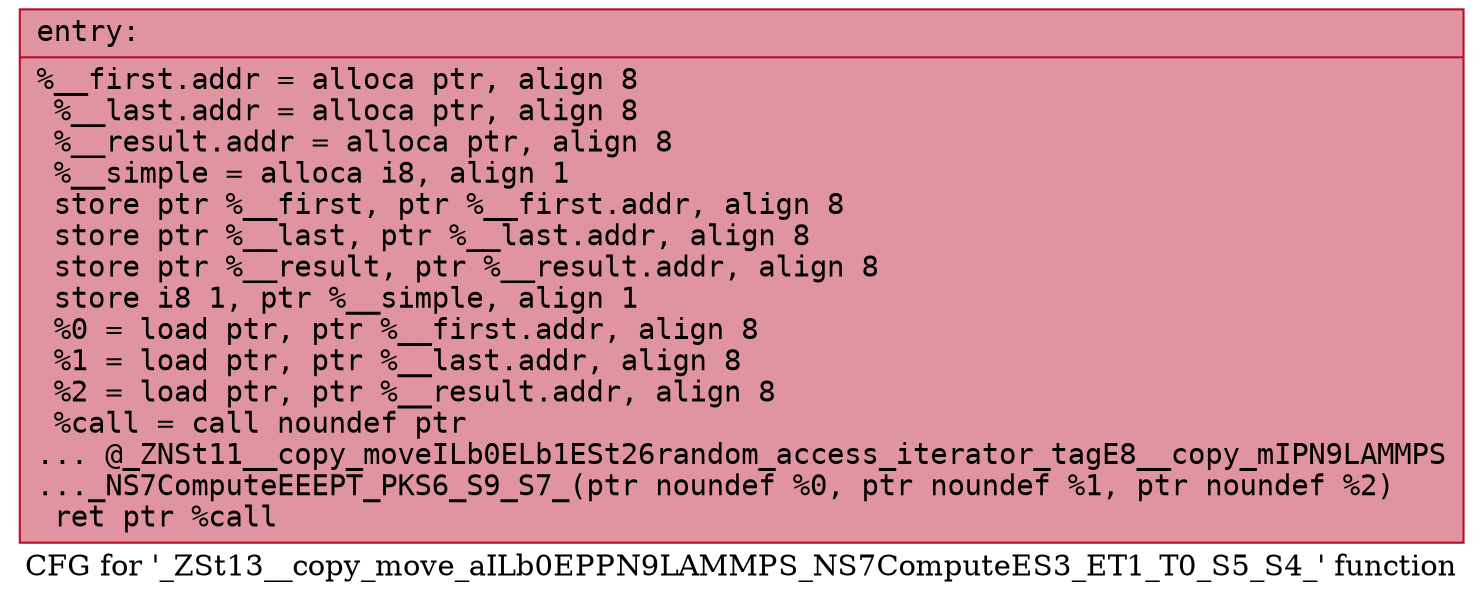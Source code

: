 digraph "CFG for '_ZSt13__copy_move_aILb0EPPN9LAMMPS_NS7ComputeES3_ET1_T0_S5_S4_' function" {
	label="CFG for '_ZSt13__copy_move_aILb0EPPN9LAMMPS_NS7ComputeES3_ET1_T0_S5_S4_' function";

	Node0x561f16595010 [shape=record,color="#b70d28ff", style=filled, fillcolor="#b70d2870" fontname="Courier",label="{entry:\l|  %__first.addr = alloca ptr, align 8\l  %__last.addr = alloca ptr, align 8\l  %__result.addr = alloca ptr, align 8\l  %__simple = alloca i8, align 1\l  store ptr %__first, ptr %__first.addr, align 8\l  store ptr %__last, ptr %__last.addr, align 8\l  store ptr %__result, ptr %__result.addr, align 8\l  store i8 1, ptr %__simple, align 1\l  %0 = load ptr, ptr %__first.addr, align 8\l  %1 = load ptr, ptr %__last.addr, align 8\l  %2 = load ptr, ptr %__result.addr, align 8\l  %call = call noundef ptr\l... @_ZNSt11__copy_moveILb0ELb1ESt26random_access_iterator_tagE8__copy_mIPN9LAMMPS\l..._NS7ComputeEEEPT_PKS6_S9_S7_(ptr noundef %0, ptr noundef %1, ptr noundef %2)\l  ret ptr %call\l}"];
}
